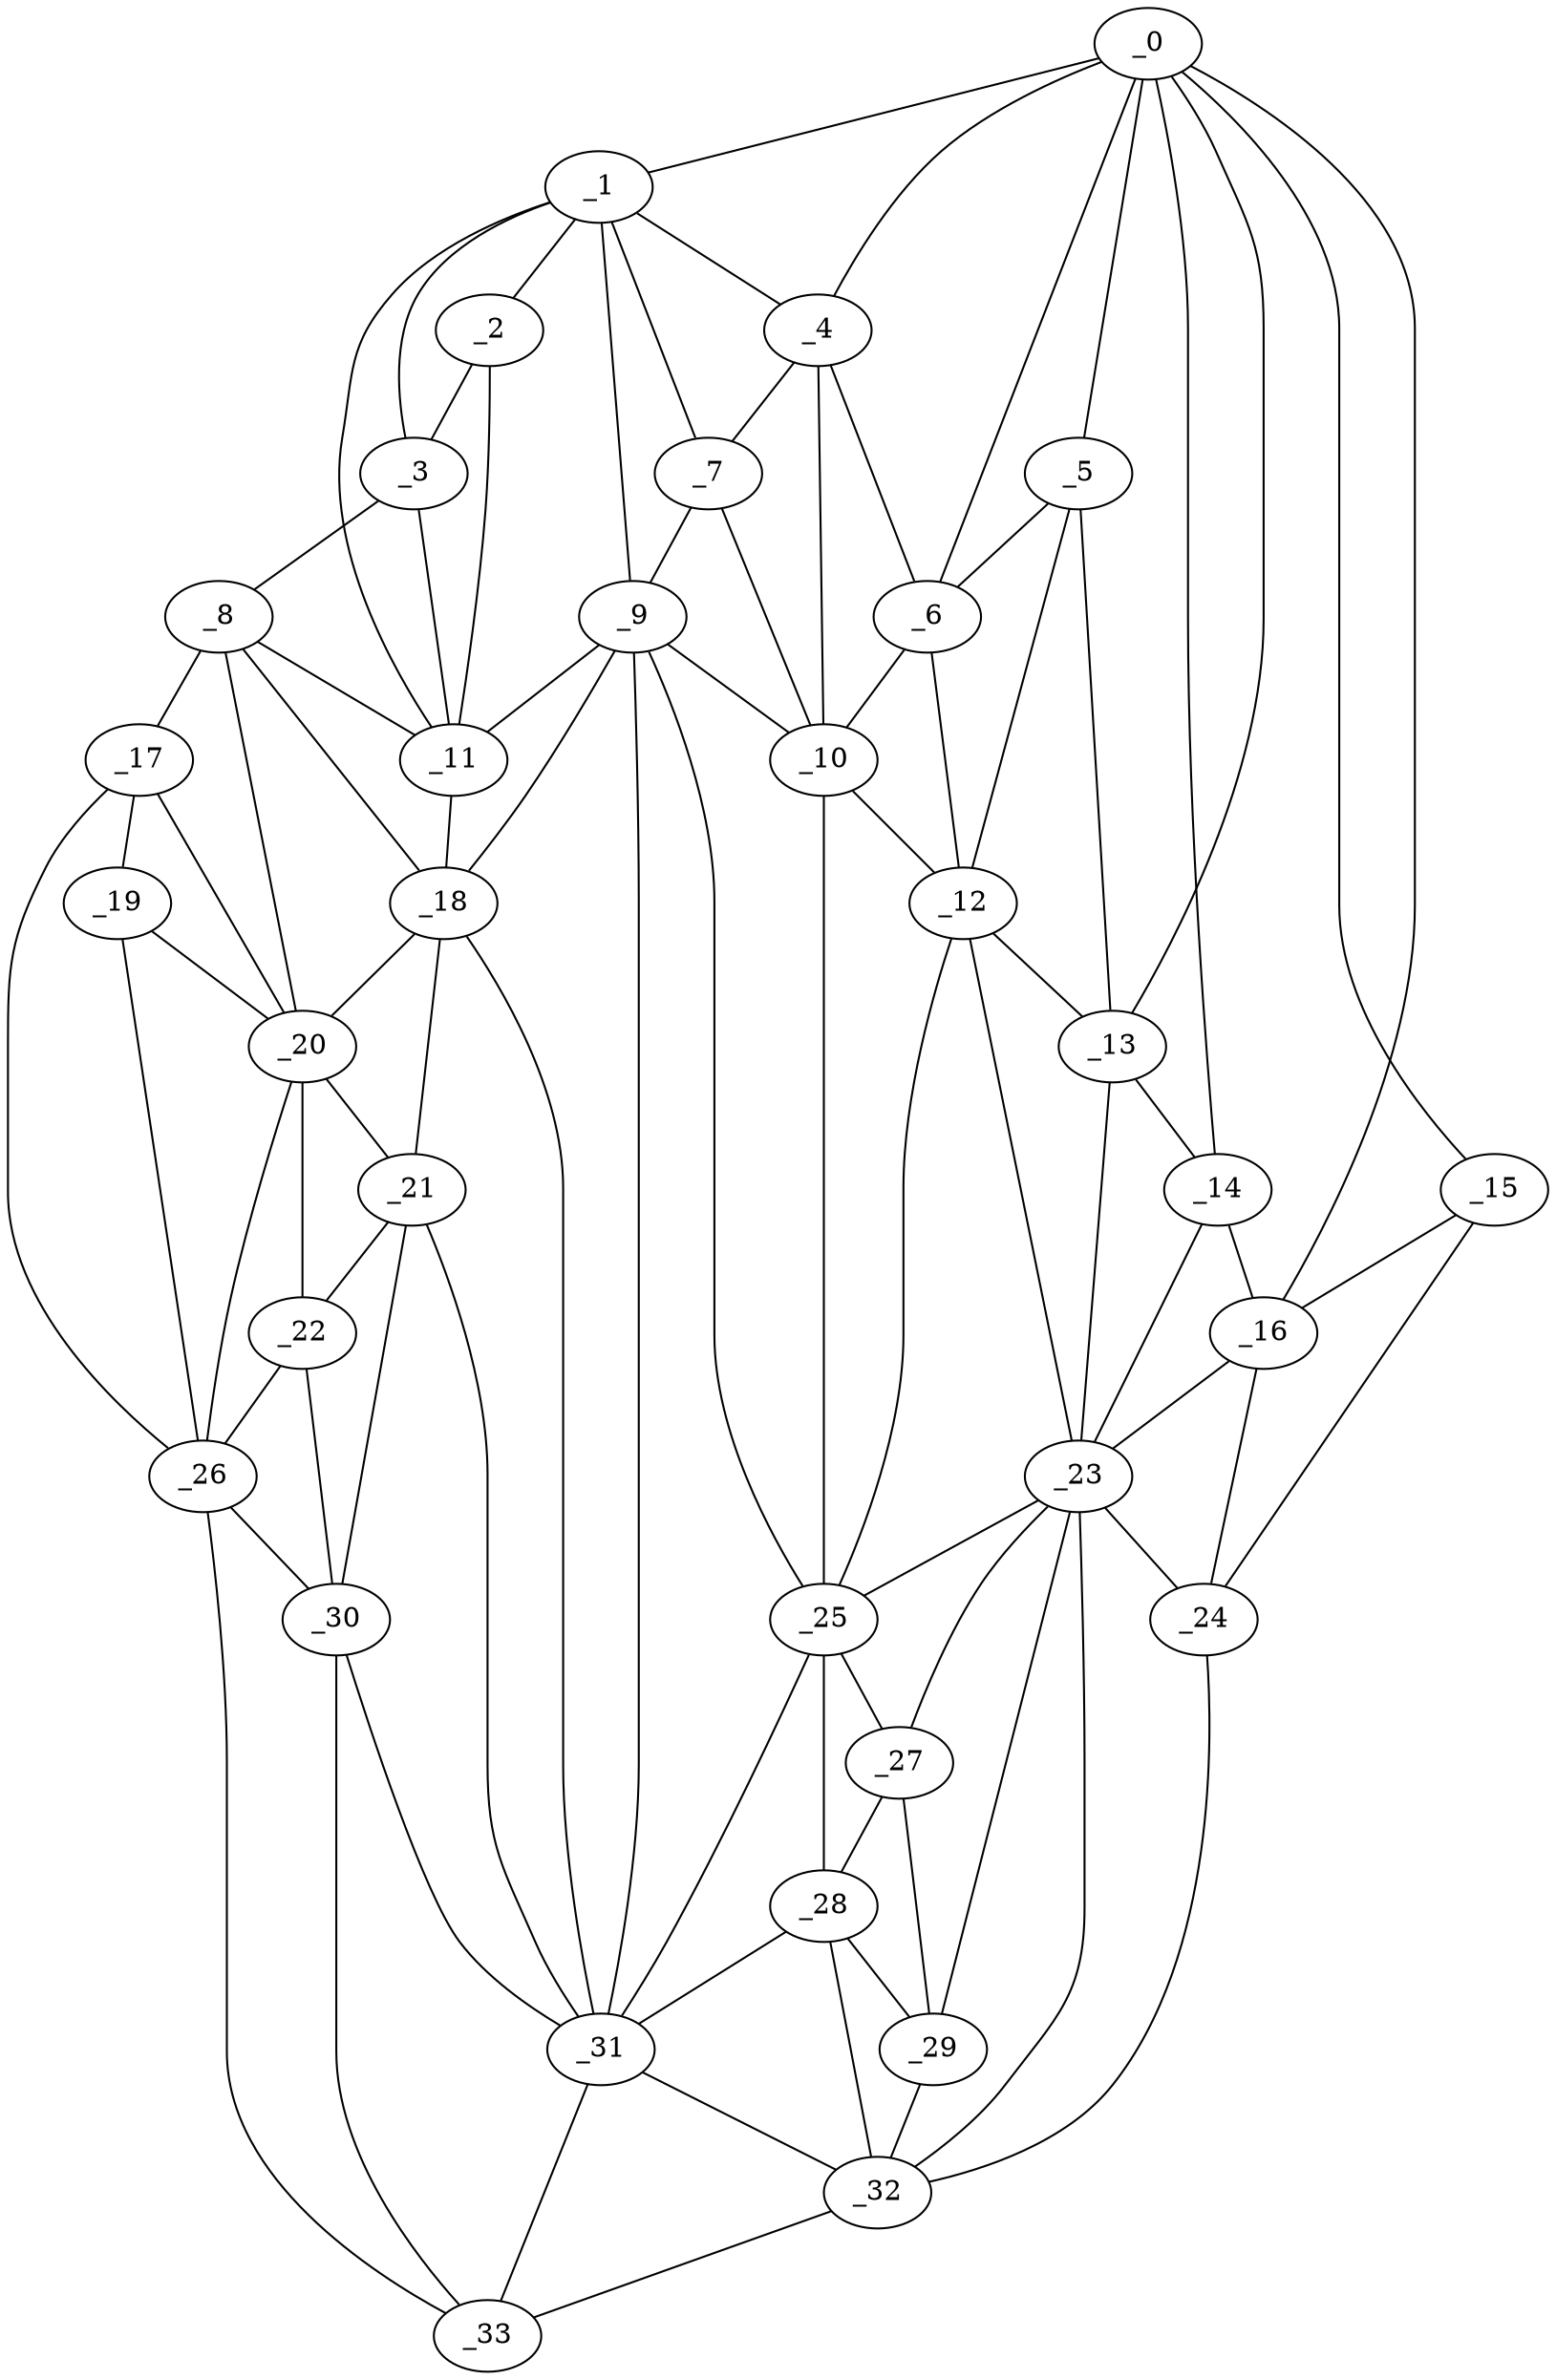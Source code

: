 graph "obj49__75.gxl" {
	_0	 [x=34,
		y=86];
	_1	 [x=35,
		y=48];
	_0 -- _1	 [valence=1];
	_4	 [x=38,
		y=69];
	_0 -- _4	 [valence=1];
	_5	 [x=38,
		y=81];
	_0 -- _5	 [valence=1];
	_6	 [x=39,
		y=75];
	_0 -- _6	 [valence=2];
	_13	 [x=49,
		y=89];
	_0 -- _13	 [valence=2];
	_14	 [x=51,
		y=97];
	_0 -- _14	 [valence=2];
	_15	 [x=51,
		y=124];
	_0 -- _15	 [valence=1];
	_16	 [x=54,
		y=109];
	_0 -- _16	 [valence=1];
	_2	 [x=36,
		y=41];
	_1 -- _2	 [valence=2];
	_3	 [x=38,
		y=8];
	_1 -- _3	 [valence=1];
	_1 -- _4	 [valence=2];
	_7	 [x=40,
		y=63];
	_1 -- _7	 [valence=1];
	_9	 [x=47,
		y=61];
	_1 -- _9	 [valence=1];
	_11	 [x=48,
		y=40];
	_1 -- _11	 [valence=2];
	_2 -- _3	 [valence=2];
	_2 -- _11	 [valence=1];
	_8	 [x=45,
		y=6];
	_3 -- _8	 [valence=1];
	_3 -- _11	 [valence=2];
	_4 -- _6	 [valence=2];
	_4 -- _7	 [valence=2];
	_10	 [x=47,
		y=71];
	_4 -- _10	 [valence=2];
	_5 -- _6	 [valence=2];
	_12	 [x=48,
		y=83];
	_5 -- _12	 [valence=1];
	_5 -- _13	 [valence=2];
	_6 -- _10	 [valence=1];
	_6 -- _12	 [valence=2];
	_7 -- _9	 [valence=2];
	_7 -- _10	 [valence=1];
	_8 -- _11	 [valence=1];
	_17	 [x=60,
		y=5];
	_8 -- _17	 [valence=1];
	_18	 [x=67,
		y=28];
	_8 -- _18	 [valence=2];
	_20	 [x=68,
		y=18];
	_8 -- _20	 [valence=2];
	_9 -- _10	 [valence=1];
	_9 -- _11	 [valence=1];
	_9 -- _18	 [valence=2];
	_25	 [x=86,
		y=77];
	_9 -- _25	 [valence=2];
	_31	 [x=95,
		y=54];
	_9 -- _31	 [valence=2];
	_10 -- _12	 [valence=2];
	_10 -- _25	 [valence=1];
	_11 -- _18	 [valence=1];
	_12 -- _13	 [valence=1];
	_23	 [x=83,
		y=94];
	_12 -- _23	 [valence=2];
	_12 -- _25	 [valence=2];
	_13 -- _14	 [valence=2];
	_13 -- _23	 [valence=2];
	_14 -- _16	 [valence=2];
	_14 -- _23	 [valence=2];
	_15 -- _16	 [valence=2];
	_24	 [x=84,
		y=122];
	_15 -- _24	 [valence=1];
	_16 -- _23	 [valence=2];
	_16 -- _24	 [valence=2];
	_19	 [x=68,
		y=12];
	_17 -- _19	 [valence=2];
	_17 -- _20	 [valence=2];
	_26	 [x=89,
		y=13];
	_17 -- _26	 [valence=1];
	_18 -- _20	 [valence=2];
	_21	 [x=74,
		y=28];
	_18 -- _21	 [valence=2];
	_18 -- _31	 [valence=1];
	_19 -- _20	 [valence=1];
	_19 -- _26	 [valence=2];
	_20 -- _21	 [valence=2];
	_22	 [x=79,
		y=27];
	_20 -- _22	 [valence=2];
	_20 -- _26	 [valence=2];
	_21 -- _22	 [valence=2];
	_30	 [x=94,
		y=38];
	_21 -- _30	 [valence=1];
	_21 -- _31	 [valence=2];
	_22 -- _26	 [valence=2];
	_22 -- _30	 [valence=2];
	_23 -- _24	 [valence=2];
	_23 -- _25	 [valence=1];
	_27	 [x=92,
		y=86];
	_23 -- _27	 [valence=2];
	_29	 [x=93,
		y=92];
	_23 -- _29	 [valence=2];
	_32	 [x=95,
		y=102];
	_23 -- _32	 [valence=2];
	_24 -- _32	 [valence=1];
	_25 -- _27	 [valence=2];
	_28	 [x=93,
		y=74];
	_25 -- _28	 [valence=2];
	_25 -- _31	 [valence=1];
	_26 -- _30	 [valence=2];
	_33	 [x=97,
		y=39];
	_26 -- _33	 [valence=1];
	_27 -- _28	 [valence=2];
	_27 -- _29	 [valence=2];
	_28 -- _29	 [valence=2];
	_28 -- _31	 [valence=1];
	_28 -- _32	 [valence=2];
	_29 -- _32	 [valence=2];
	_30 -- _31	 [valence=2];
	_30 -- _33	 [valence=2];
	_31 -- _32	 [valence=2];
	_31 -- _33	 [valence=1];
	_32 -- _33	 [valence=1];
}
